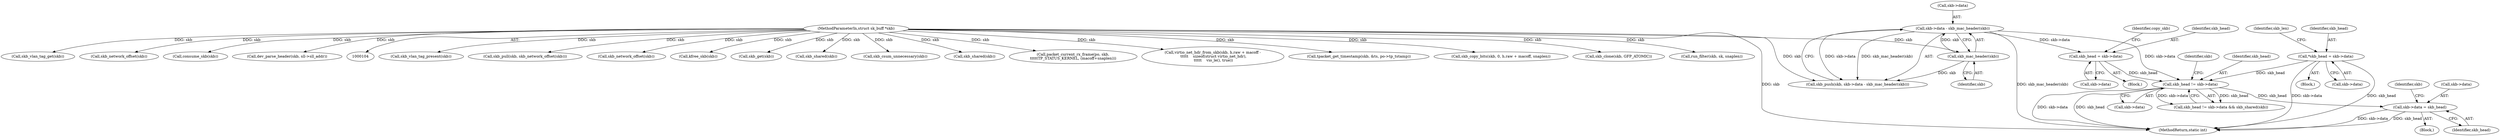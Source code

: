 digraph "0_linux_edbd58be15a957f6a760c4a514cd475217eb97fd@pointer" {
"1000990" [label="(Call,skb->data = skb_head)"];
"1000982" [label="(Call,skb_head != skb->data)"];
"1000382" [label="(Call,skb_head = skb->data)"];
"1000204" [label="(Call,skb->data - skb_mac_header(skb))"];
"1000208" [label="(Call,skb_mac_header(skb))"];
"1000105" [label="(MethodParameterIn,struct sk_buff *skb)"];
"1000115" [label="(Call,*skb_head = skb->data)"];
"1000109" [label="(Block,)"];
"1000122" [label="(Identifier,skb_len)"];
"1000117" [label="(Call,skb->data)"];
"1000984" [label="(Call,skb->data)"];
"1000994" [label="(Identifier,skb_head)"];
"1000712" [label="(Call,skb_vlan_tag_present(skb))"];
"1000116" [label="(Identifier,skb_head)"];
"1000208" [label="(Call,skb_mac_header(skb))"];
"1000105" [label="(MethodParameterIn,struct sk_buff *skb)"];
"1000990" [label="(Call,skb->data = skb_head)"];
"1000384" [label="(Call,skb->data)"];
"1000205" [label="(Call,skb->data)"];
"1000218" [label="(Call,skb_pull(skb, skb_network_offset(skb)))"];
"1000298" [label="(Call,skb_network_offset(skb))"];
"1000981" [label="(Call,skb_head != skb->data && skb_shared(skb))"];
"1001007" [label="(Call,kfree_skb(skb))"];
"1000997" [label="(Identifier,skb)"];
"1000380" [label="(Call,skb_get(skb))"];
"1000987" [label="(Call,skb_shared(skb))"];
"1000377" [label="(Block,)"];
"1000260" [label="(Call,skb_csum_unnecessary(skb))"];
"1000368" [label="(Call,skb_shared(skb))"];
"1000483" [label="(Call,packet_current_rx_frame(po, skb,\n\t\t\t\t\tTP_STATUS_KERNEL, (macoff+snaplen)))"];
"1000551" [label="(Call,virtio_net_hdr_from_skb(skb, h.raw + macoff -\n \t\t\t\t\t    sizeof(struct virtio_net_hdr),\n \t\t\t\t\t    vio_le(), true))"];
"1000204" [label="(Call,skb->data - skb_mac_header(skb))"];
"1000585" [label="(Call,tpacket_get_timestamp(skb, &ts, po->tp_tstamp))"];
"1000382" [label="(Call,skb_head = skb->data)"];
"1000989" [label="(Block,)"];
"1000983" [label="(Identifier,skb_head)"];
"1000572" [label="(Call,skb_copy_bits(skb, 0, h.raw + macoff, snaplen))"];
"1000373" [label="(Call,skb_clone(skb, GFP_ATOMIC))"];
"1000229" [label="(Call,run_filter(skb, sk, snaplen))"];
"1000721" [label="(Call,skb_vlan_tag_get(skb))"];
"1000988" [label="(Identifier,skb)"];
"1000209" [label="(Identifier,skb)"];
"1000220" [label="(Call,skb_network_offset(skb))"];
"1000982" [label="(Call,skb_head != skb->data)"];
"1000388" [label="(Identifier,copy_skb)"];
"1000115" [label="(Call,*skb_head = skb->data)"];
"1000991" [label="(Call,skb->data)"];
"1000202" [label="(Call,skb_push(skb, skb->data - skb_mac_header(skb)))"];
"1001004" [label="(Call,consume_skb(skb))"];
"1001035" [label="(MethodReturn,static int)"];
"1000866" [label="(Call,dev_parse_header(skb, sll->sll_addr))"];
"1000383" [label="(Identifier,skb_head)"];
"1000990" -> "1000989"  [label="AST: "];
"1000990" -> "1000994"  [label="CFG: "];
"1000991" -> "1000990"  [label="AST: "];
"1000994" -> "1000990"  [label="AST: "];
"1000997" -> "1000990"  [label="CFG: "];
"1000990" -> "1001035"  [label="DDG: skb->data"];
"1000990" -> "1001035"  [label="DDG: skb_head"];
"1000982" -> "1000990"  [label="DDG: skb_head"];
"1000982" -> "1000981"  [label="AST: "];
"1000982" -> "1000984"  [label="CFG: "];
"1000983" -> "1000982"  [label="AST: "];
"1000984" -> "1000982"  [label="AST: "];
"1000988" -> "1000982"  [label="CFG: "];
"1000981" -> "1000982"  [label="CFG: "];
"1000982" -> "1001035"  [label="DDG: skb->data"];
"1000982" -> "1001035"  [label="DDG: skb_head"];
"1000982" -> "1000981"  [label="DDG: skb_head"];
"1000982" -> "1000981"  [label="DDG: skb->data"];
"1000382" -> "1000982"  [label="DDG: skb_head"];
"1000115" -> "1000982"  [label="DDG: skb_head"];
"1000204" -> "1000982"  [label="DDG: skb->data"];
"1000382" -> "1000377"  [label="AST: "];
"1000382" -> "1000384"  [label="CFG: "];
"1000383" -> "1000382"  [label="AST: "];
"1000384" -> "1000382"  [label="AST: "];
"1000388" -> "1000382"  [label="CFG: "];
"1000204" -> "1000382"  [label="DDG: skb->data"];
"1000204" -> "1000202"  [label="AST: "];
"1000204" -> "1000208"  [label="CFG: "];
"1000205" -> "1000204"  [label="AST: "];
"1000208" -> "1000204"  [label="AST: "];
"1000202" -> "1000204"  [label="CFG: "];
"1000204" -> "1001035"  [label="DDG: skb_mac_header(skb)"];
"1000204" -> "1000202"  [label="DDG: skb->data"];
"1000204" -> "1000202"  [label="DDG: skb_mac_header(skb)"];
"1000208" -> "1000204"  [label="DDG: skb"];
"1000208" -> "1000209"  [label="CFG: "];
"1000209" -> "1000208"  [label="AST: "];
"1000208" -> "1000202"  [label="DDG: skb"];
"1000105" -> "1000208"  [label="DDG: skb"];
"1000105" -> "1000104"  [label="AST: "];
"1000105" -> "1001035"  [label="DDG: skb"];
"1000105" -> "1000202"  [label="DDG: skb"];
"1000105" -> "1000218"  [label="DDG: skb"];
"1000105" -> "1000220"  [label="DDG: skb"];
"1000105" -> "1000229"  [label="DDG: skb"];
"1000105" -> "1000260"  [label="DDG: skb"];
"1000105" -> "1000298"  [label="DDG: skb"];
"1000105" -> "1000368"  [label="DDG: skb"];
"1000105" -> "1000373"  [label="DDG: skb"];
"1000105" -> "1000380"  [label="DDG: skb"];
"1000105" -> "1000483"  [label="DDG: skb"];
"1000105" -> "1000551"  [label="DDG: skb"];
"1000105" -> "1000572"  [label="DDG: skb"];
"1000105" -> "1000585"  [label="DDG: skb"];
"1000105" -> "1000712"  [label="DDG: skb"];
"1000105" -> "1000721"  [label="DDG: skb"];
"1000105" -> "1000866"  [label="DDG: skb"];
"1000105" -> "1000987"  [label="DDG: skb"];
"1000105" -> "1001004"  [label="DDG: skb"];
"1000105" -> "1001007"  [label="DDG: skb"];
"1000115" -> "1000109"  [label="AST: "];
"1000115" -> "1000117"  [label="CFG: "];
"1000116" -> "1000115"  [label="AST: "];
"1000117" -> "1000115"  [label="AST: "];
"1000122" -> "1000115"  [label="CFG: "];
"1000115" -> "1001035"  [label="DDG: skb->data"];
"1000115" -> "1001035"  [label="DDG: skb_head"];
}
